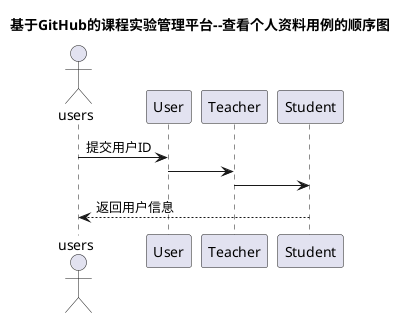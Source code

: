 @startuml
title 基于GitHub的课程实验管理平台--查看个人资料用例的顺序图
actor users
users -> User: 提交用户ID
User -> Teacher
Teacher -> Student
Student --> users : 返回用户信息
@enduml